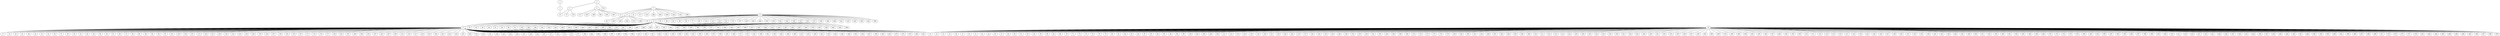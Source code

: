 graph x {
3 -- 1
1 -- 10
5 -- 10
2 -- 5
2 -- 4
4 -- 13
7 -- 13
7 -- 6
6 -- 15
11 -- 15
11 -- 8
8 -- 9
9 -- 14
12 -- 14
12 -- 16
12 -- 18
12 -- 23
12 -- 26
12 -- 27
12 -- 30
12 -- 31
12 -- 42
12 -- 43
12 -- 45
12 -- 47
12 -- 48
12 -- 50
12 -- 51
12 -- 53
12 -- 54
12 -- 55
12 -- 58
12 -- 62
12 -- 66
12 -- 70
12 -- 71
12 -- 72
12 -- 74
12 -- 76
12 -- 78
12 -- 79
12 -- 80
12 -- 81
12 -- 82
12 -- 83
12 -- 84
12 -- 87
12 -- 93
12 -- 94
12 -- 95
12 -- 96
12 -- 98
12 -- 99
12 -- 100
12 -- 102
12 -- 106
12 -- 108
12 -- 109
12 -- 111
12 -- 112
12 -- 115
12 -- 116
12 -- 118
12 -- 119
12 -- 120
12 -- 121
12 -- 125
12 -- 126
12 -- 128
12 -- 133
12 -- 137
12 -- 140
12 -- 142
12 -- 143
12 -- 145
12 -- 146
12 -- 148
12 -- 153
12 -- 154
12 -- 159
12 -- 161
12 -- 163
12 -- 164
12 -- 166
12 -- 168
12 -- 169
12 -- 170
12 -- 172
12 -- 173
12 -- 175
12 -- 178
12 -- 179
12 -- 180
12 -- 184
12 -- 185
12 -- 191
12 -- 192
12 -- 200
12 -- 201
12 -- 202
12 -- 204
12 -- 205
12 -- 206
12 -- 208
12 -- 210
12 -- 211
12 -- 212
12 -- 213
12 -- 214
12 -- 222
12 -- 225
12 -- 229
12 -- 230
12 -- 232
12 -- 234
12 -- 235
12 -- 236
12 -- 241
12 -- 242
12 -- 244
12 -- 248
12 -- 250
12 -- 251
12 -- 252
12 -- 253
12 -- 255
12 -- 256
12 -- 257
12 -- 259
12 -- 262
12 -- 266
12 -- 269
12 -- 278
12 -- 286
12 -- 288
12 -- 289
12 -- 292
12 -- 293
12 -- 294
12 -- 297
12 -- 298
12 -- 300
12 -- 305
12 -- 309
12 -- 310
12 -- 311
12 -- 312
12 -- 314
12 -- 315
12 -- 316
12 -- 317
12 -- 318
12 -- 319
12 -- 323
12 -- 324
12 -- 326
12 -- 327
12 -- 328
12 -- 329
12 -- 331
12 -- 333
12 -- 335
12 -- 339
12 -- 341
12 -- 342
12 -- 343
12 -- 344
12 -- 345
12 -- 346
12 -- 348
12 -- 351
12 -- 353
12 -- 354
12 -- 360
12 -- 361
12 -- 362
12 -- 363
12 -- 364
12 -- 365
12 -- 366
12 -- 370
12 -- 373
12 -- 374
12 -- 375
12 -- 378
12 -- 380
12 -- 382
12 -- 383
12 -- 385
12 -- 387
12 -- 394
12 -- 395
12 -- 396
12 -- 397
12 -- 398
12 -- 399
12 -- 403
12 -- 405
12 -- 410
12 -- 411
12 -- 414
12 -- 416
12 -- 417
12 -- 419
12 -- 421
12 -- 422
12 -- 425
12 -- 427
12 -- 430
12 -- 431
12 -- 434
12 -- 436
12 -- 437
12 -- 438
12 -- 440
12 -- 444
12 -- 445
12 -- 447
12 -- 448
12 -- 450
12 -- 456
12 -- 459
12 -- 460
12 -- 461
12 -- 465
12 -- 466
12 -- 467
12 -- 468
12 -- 469
12 -- 471
12 -- 473
12 -- 474
12 -- 475
12 -- 477
12 -- 478
12 -- 481
12 -- 483
12 -- 484
12 -- 485
12 -- 486
12 -- 488
12 -- 489
12 -- 495
12 -- 496
12 -- 497
12 -- 498
12 -- 500
9 -- 17
9 -- 19
9 -- 20
9 -- 22
9 -- 28
9 -- 32
9 -- 33
9 -- 34
9 -- 36
9 -- 37
9 -- 38
9 -- 39
9 -- 41
9 -- 44
9 -- 49
9 -- 60
9 -- 65
9 -- 67
9 -- 69
9 -- 75
9 -- 85
9 -- 86
9 -- 88
9 -- 90
9 -- 92
9 -- 97
9 -- 101
9 -- 103
9 -- 104
9 -- 107
9 -- 113
9 -- 124
9 -- 127
9 -- 129
9 -- 130
9 -- 132
9 -- 134
9 -- 136
9 -- 138
9 -- 139
9 -- 144
9 -- 147
9 -- 149
9 -- 152
9 -- 155
9 -- 167
9 -- 171
9 -- 174
9 -- 176
9 -- 177
9 -- 182
9 -- 183
9 -- 187
9 -- 188
9 -- 189
9 -- 193
9 -- 197
9 -- 203
9 -- 207
9 -- 209
9 -- 215
9 -- 216
9 -- 217
9 -- 218
9 -- 219
9 -- 220
9 -- 221
9 -- 223
9 -- 224
9 -- 227
9 -- 228
9 -- 231
9 -- 233
9 -- 237
9 -- 238
9 -- 243
9 -- 245
9 -- 246
9 -- 247
9 -- 249
9 -- 261
9 -- 267
9 -- 271
9 -- 272
9 -- 274
9 -- 275
9 -- 277
9 -- 280
9 -- 282
9 -- 284
9 -- 285
9 -- 287
9 -- 290
9 -- 304
9 -- 308
9 -- 313
9 -- 320
9 -- 321
9 -- 322
9 -- 332
9 -- 336
9 -- 338
9 -- 340
9 -- 347
9 -- 349
9 -- 356
9 -- 357
9 -- 358
9 -- 367
9 -- 369
9 -- 371
9 -- 372
9 -- 381
9 -- 389
9 -- 391
9 -- 393
9 -- 402
9 -- 404
9 -- 406
9 -- 412
9 -- 415
9 -- 420
9 -- 423
9 -- 433
9 -- 443
9 -- 446
9 -- 449
9 -- 453
9 -- 454
9 -- 457
9 -- 458
9 -- 462
9 -- 463
9 -- 470
9 -- 472
9 -- 476
9 -- 482
9 -- 491
8 -- 25
8 -- 29
8 -- 40
8 -- 56
8 -- 61
8 -- 63
8 -- 68
8 -- 91
8 -- 105
8 -- 156
8 -- 160
8 -- 162
8 -- 165
8 -- 181
8 -- 186
8 -- 194
8 -- 198
8 -- 226
8 -- 239
8 -- 258
8 -- 265
8 -- 268
8 -- 279
8 -- 281
8 -- 283
8 -- 295
8 -- 296
8 -- 303
8 -- 307
8 -- 334
8 -- 350
8 -- 352
8 -- 355
8 -- 359
8 -- 368
8 -- 376
8 -- 377
8 -- 379
8 -- 390
8 -- 392
8 -- 400
8 -- 409
8 -- 413
8 -- 426
8 -- 428
8 -- 432
8 -- 435
8 -- 451
8 -- 452
8 -- 455
8 -- 464
8 -- 479
8 -- 487
8 -- 490
8 -- 493
8 -- 494
8 -- 499
11 -- 35
11 -- 46
11 -- 52
11 -- 59
11 -- 64
11 -- 77
11 -- 89
11 -- 110
11 -- 114
11 -- 122
11 -- 141
11 -- 151
11 -- 157
11 -- 195
11 -- 263
11 -- 264
11 -- 270
11 -- 276
11 -- 301
11 -- 302
11 -- 306
11 -- 325
11 -- 330
11 -- 337
11 -- 384
11 -- 386
11 -- 388
11 -- 401
11 -- 418
11 -- 429
11 -- 439
11 -- 442
11 -- 480
6 -- 24
6 -- 158
6 -- 190
6 -- 254
6 -- 273
6 -- 299
7 -- 21
7 -- 57
7 -- 123
7 -- 240
7 -- 260
7 -- 408
7 -- 424
7 -- 441
7 -- 492
4 -- 117
4 -- 150
4 -- 196
4 -- 199
4 -- 291
4 -- 407
2 -- 131
5 -- 73
5 -- 135
}